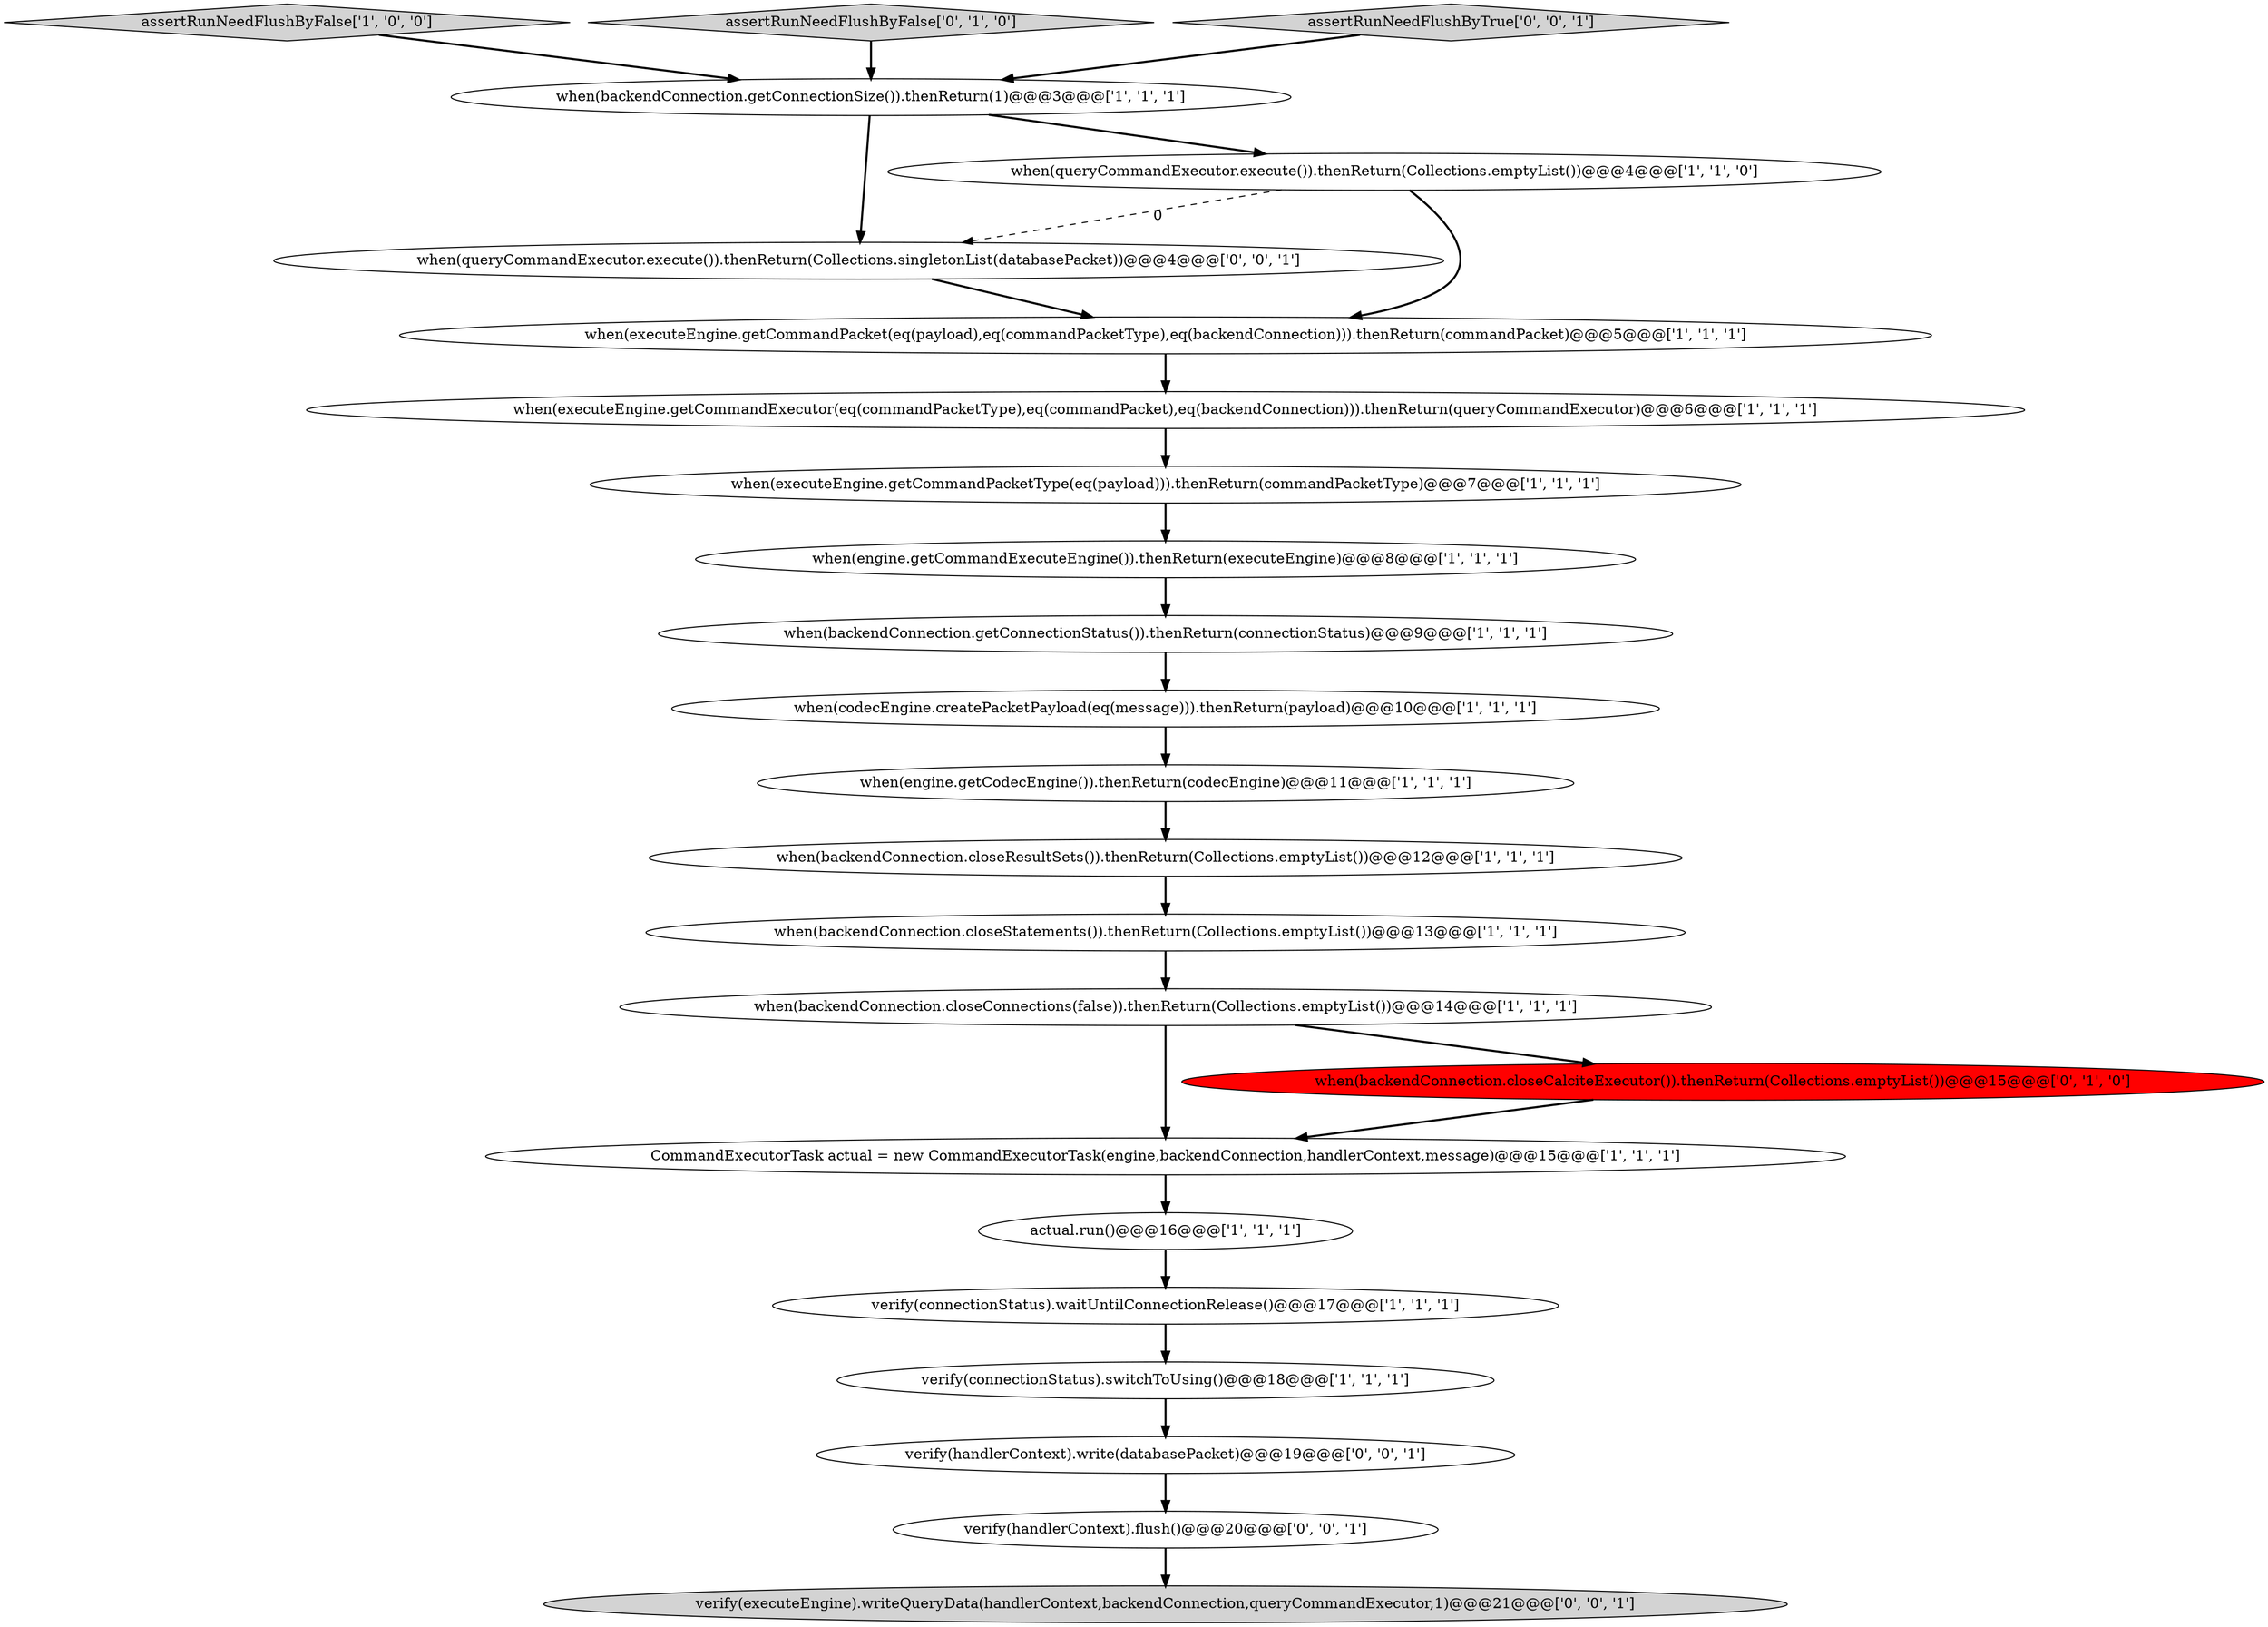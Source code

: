 digraph {
4 [style = filled, label = "when(codecEngine.createPacketPayload(eq(message))).thenReturn(payload)@@@10@@@['1', '1', '1']", fillcolor = white, shape = ellipse image = "AAA0AAABBB1BBB"];
15 [style = filled, label = "when(executeEngine.getCommandExecutor(eq(commandPacketType),eq(commandPacket),eq(backendConnection))).thenReturn(queryCommandExecutor)@@@6@@@['1', '1', '1']", fillcolor = white, shape = ellipse image = "AAA0AAABBB1BBB"];
1 [style = filled, label = "verify(connectionStatus).switchToUsing()@@@18@@@['1', '1', '1']", fillcolor = white, shape = ellipse image = "AAA0AAABBB1BBB"];
13 [style = filled, label = "when(backendConnection.closeResultSets()).thenReturn(Collections.emptyList())@@@12@@@['1', '1', '1']", fillcolor = white, shape = ellipse image = "AAA0AAABBB1BBB"];
9 [style = filled, label = "actual.run()@@@16@@@['1', '1', '1']", fillcolor = white, shape = ellipse image = "AAA0AAABBB1BBB"];
2 [style = filled, label = "when(backendConnection.closeStatements()).thenReturn(Collections.emptyList())@@@13@@@['1', '1', '1']", fillcolor = white, shape = ellipse image = "AAA0AAABBB1BBB"];
8 [style = filled, label = "CommandExecutorTask actual = new CommandExecutorTask(engine,backendConnection,handlerContext,message)@@@15@@@['1', '1', '1']", fillcolor = white, shape = ellipse image = "AAA0AAABBB1BBB"];
21 [style = filled, label = "when(queryCommandExecutor.execute()).thenReturn(Collections.singletonList(databasePacket))@@@4@@@['0', '0', '1']", fillcolor = white, shape = ellipse image = "AAA0AAABBB3BBB"];
17 [style = filled, label = "when(backendConnection.closeCalciteExecutor()).thenReturn(Collections.emptyList())@@@15@@@['0', '1', '0']", fillcolor = red, shape = ellipse image = "AAA1AAABBB2BBB"];
16 [style = filled, label = "when(executeEngine.getCommandPacketType(eq(payload))).thenReturn(commandPacketType)@@@7@@@['1', '1', '1']", fillcolor = white, shape = ellipse image = "AAA0AAABBB1BBB"];
11 [style = filled, label = "when(engine.getCodecEngine()).thenReturn(codecEngine)@@@11@@@['1', '1', '1']", fillcolor = white, shape = ellipse image = "AAA0AAABBB1BBB"];
10 [style = filled, label = "when(backendConnection.closeConnections(false)).thenReturn(Collections.emptyList())@@@14@@@['1', '1', '1']", fillcolor = white, shape = ellipse image = "AAA0AAABBB1BBB"];
0 [style = filled, label = "assertRunNeedFlushByFalse['1', '0', '0']", fillcolor = lightgray, shape = diamond image = "AAA0AAABBB1BBB"];
12 [style = filled, label = "when(engine.getCommandExecuteEngine()).thenReturn(executeEngine)@@@8@@@['1', '1', '1']", fillcolor = white, shape = ellipse image = "AAA0AAABBB1BBB"];
3 [style = filled, label = "when(executeEngine.getCommandPacket(eq(payload),eq(commandPacketType),eq(backendConnection))).thenReturn(commandPacket)@@@5@@@['1', '1', '1']", fillcolor = white, shape = ellipse image = "AAA0AAABBB1BBB"];
18 [style = filled, label = "assertRunNeedFlushByFalse['0', '1', '0']", fillcolor = lightgray, shape = diamond image = "AAA0AAABBB2BBB"];
14 [style = filled, label = "when(backendConnection.getConnectionSize()).thenReturn(1)@@@3@@@['1', '1', '1']", fillcolor = white, shape = ellipse image = "AAA0AAABBB1BBB"];
7 [style = filled, label = "when(backendConnection.getConnectionStatus()).thenReturn(connectionStatus)@@@9@@@['1', '1', '1']", fillcolor = white, shape = ellipse image = "AAA0AAABBB1BBB"];
5 [style = filled, label = "when(queryCommandExecutor.execute()).thenReturn(Collections.emptyList())@@@4@@@['1', '1', '0']", fillcolor = white, shape = ellipse image = "AAA0AAABBB1BBB"];
22 [style = filled, label = "verify(handlerContext).write(databasePacket)@@@19@@@['0', '0', '1']", fillcolor = white, shape = ellipse image = "AAA0AAABBB3BBB"];
19 [style = filled, label = "verify(executeEngine).writeQueryData(handlerContext,backendConnection,queryCommandExecutor,1)@@@21@@@['0', '0', '1']", fillcolor = lightgray, shape = ellipse image = "AAA0AAABBB3BBB"];
23 [style = filled, label = "verify(handlerContext).flush()@@@20@@@['0', '0', '1']", fillcolor = white, shape = ellipse image = "AAA0AAABBB3BBB"];
6 [style = filled, label = "verify(connectionStatus).waitUntilConnectionRelease()@@@17@@@['1', '1', '1']", fillcolor = white, shape = ellipse image = "AAA0AAABBB1BBB"];
20 [style = filled, label = "assertRunNeedFlushByTrue['0', '0', '1']", fillcolor = lightgray, shape = diamond image = "AAA0AAABBB3BBB"];
5->3 [style = bold, label=""];
17->8 [style = bold, label=""];
14->5 [style = bold, label=""];
10->17 [style = bold, label=""];
3->15 [style = bold, label=""];
20->14 [style = bold, label=""];
7->4 [style = bold, label=""];
15->16 [style = bold, label=""];
2->10 [style = bold, label=""];
22->23 [style = bold, label=""];
12->7 [style = bold, label=""];
9->6 [style = bold, label=""];
1->22 [style = bold, label=""];
6->1 [style = bold, label=""];
0->14 [style = bold, label=""];
10->8 [style = bold, label=""];
23->19 [style = bold, label=""];
11->13 [style = bold, label=""];
8->9 [style = bold, label=""];
5->21 [style = dashed, label="0"];
4->11 [style = bold, label=""];
16->12 [style = bold, label=""];
18->14 [style = bold, label=""];
14->21 [style = bold, label=""];
21->3 [style = bold, label=""];
13->2 [style = bold, label=""];
}
